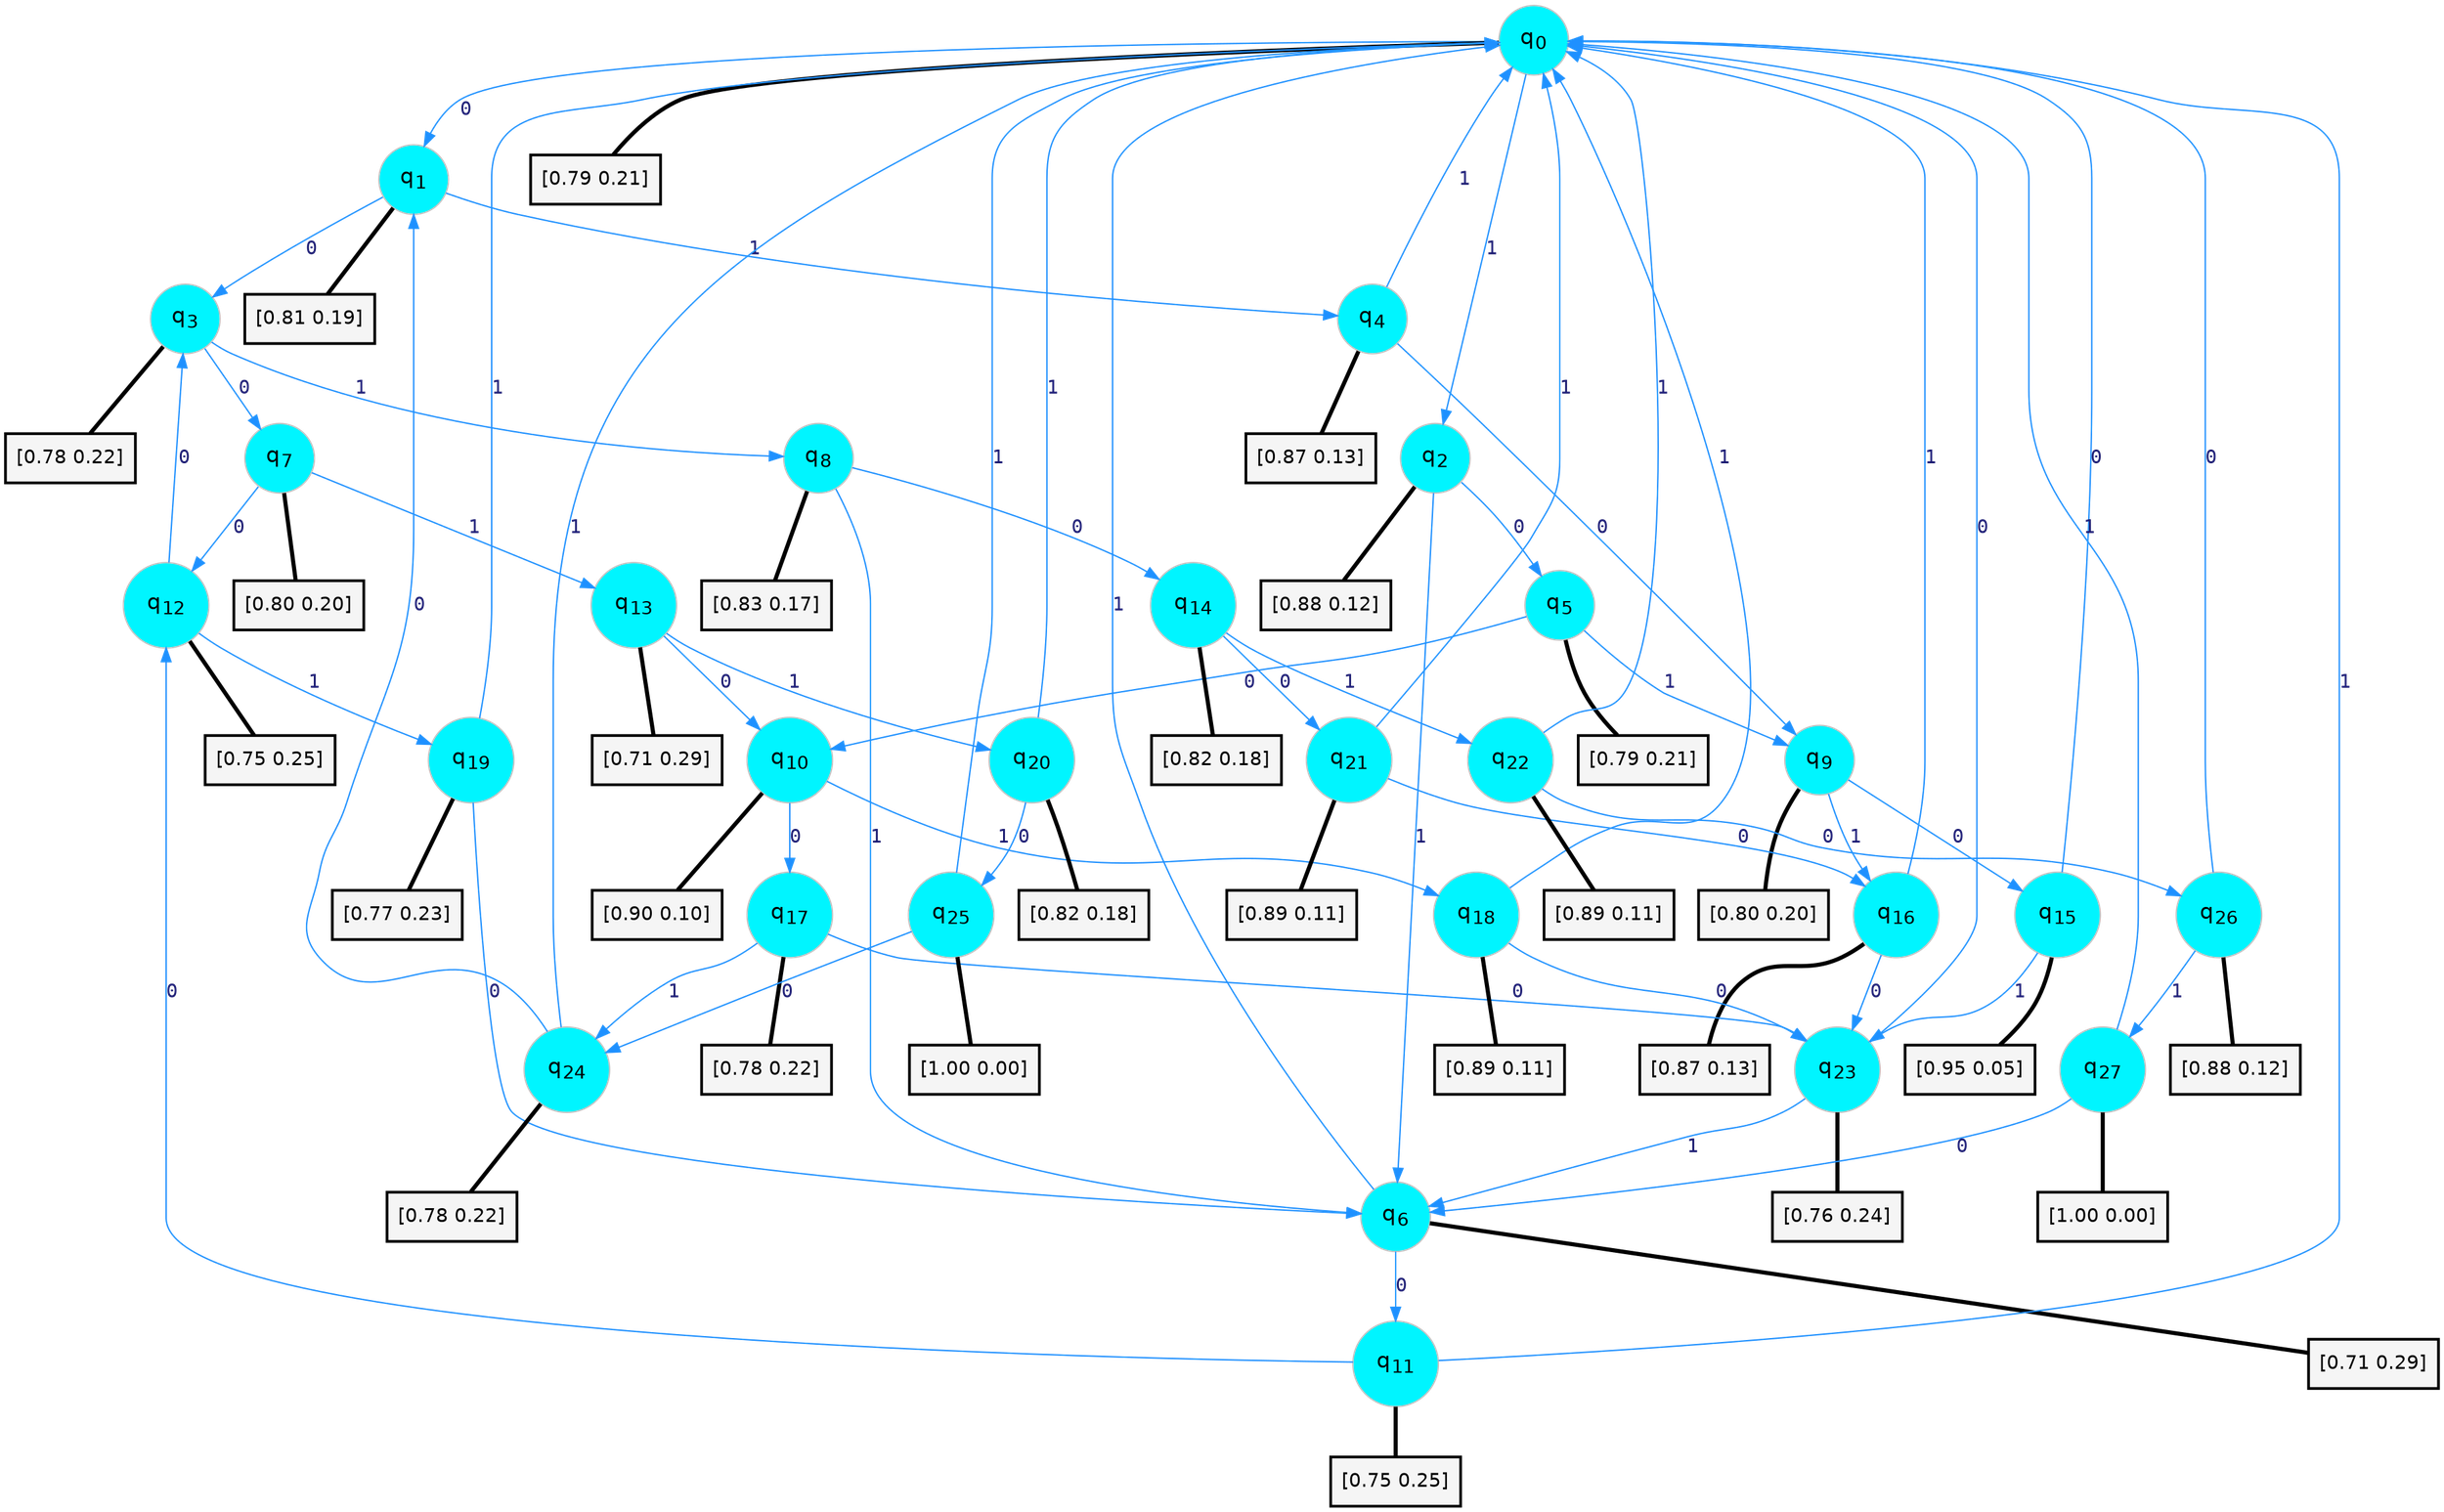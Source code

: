 digraph G {
graph [
bgcolor=transparent, dpi=300, rankdir=TD, size="40,25"];
node [
color=gray, fillcolor=turquoise1, fontcolor=black, fontname=Helvetica, fontsize=16, fontweight=bold, shape=circle, style=filled];
edge [
arrowsize=1, color=dodgerblue1, fontcolor=midnightblue, fontname=courier, fontweight=bold, penwidth=1, style=solid, weight=20];
0[label=<q<SUB>0</SUB>>];
1[label=<q<SUB>1</SUB>>];
2[label=<q<SUB>2</SUB>>];
3[label=<q<SUB>3</SUB>>];
4[label=<q<SUB>4</SUB>>];
5[label=<q<SUB>5</SUB>>];
6[label=<q<SUB>6</SUB>>];
7[label=<q<SUB>7</SUB>>];
8[label=<q<SUB>8</SUB>>];
9[label=<q<SUB>9</SUB>>];
10[label=<q<SUB>10</SUB>>];
11[label=<q<SUB>11</SUB>>];
12[label=<q<SUB>12</SUB>>];
13[label=<q<SUB>13</SUB>>];
14[label=<q<SUB>14</SUB>>];
15[label=<q<SUB>15</SUB>>];
16[label=<q<SUB>16</SUB>>];
17[label=<q<SUB>17</SUB>>];
18[label=<q<SUB>18</SUB>>];
19[label=<q<SUB>19</SUB>>];
20[label=<q<SUB>20</SUB>>];
21[label=<q<SUB>21</SUB>>];
22[label=<q<SUB>22</SUB>>];
23[label=<q<SUB>23</SUB>>];
24[label=<q<SUB>24</SUB>>];
25[label=<q<SUB>25</SUB>>];
26[label=<q<SUB>26</SUB>>];
27[label=<q<SUB>27</SUB>>];
28[label="[0.79 0.21]", shape=box,fontcolor=black, fontname=Helvetica, fontsize=14, penwidth=2, fillcolor=whitesmoke,color=black];
29[label="[0.81 0.19]", shape=box,fontcolor=black, fontname=Helvetica, fontsize=14, penwidth=2, fillcolor=whitesmoke,color=black];
30[label="[0.88 0.12]", shape=box,fontcolor=black, fontname=Helvetica, fontsize=14, penwidth=2, fillcolor=whitesmoke,color=black];
31[label="[0.78 0.22]", shape=box,fontcolor=black, fontname=Helvetica, fontsize=14, penwidth=2, fillcolor=whitesmoke,color=black];
32[label="[0.87 0.13]", shape=box,fontcolor=black, fontname=Helvetica, fontsize=14, penwidth=2, fillcolor=whitesmoke,color=black];
33[label="[0.79 0.21]", shape=box,fontcolor=black, fontname=Helvetica, fontsize=14, penwidth=2, fillcolor=whitesmoke,color=black];
34[label="[0.71 0.29]", shape=box,fontcolor=black, fontname=Helvetica, fontsize=14, penwidth=2, fillcolor=whitesmoke,color=black];
35[label="[0.80 0.20]", shape=box,fontcolor=black, fontname=Helvetica, fontsize=14, penwidth=2, fillcolor=whitesmoke,color=black];
36[label="[0.83 0.17]", shape=box,fontcolor=black, fontname=Helvetica, fontsize=14, penwidth=2, fillcolor=whitesmoke,color=black];
37[label="[0.80 0.20]", shape=box,fontcolor=black, fontname=Helvetica, fontsize=14, penwidth=2, fillcolor=whitesmoke,color=black];
38[label="[0.90 0.10]", shape=box,fontcolor=black, fontname=Helvetica, fontsize=14, penwidth=2, fillcolor=whitesmoke,color=black];
39[label="[0.75 0.25]", shape=box,fontcolor=black, fontname=Helvetica, fontsize=14, penwidth=2, fillcolor=whitesmoke,color=black];
40[label="[0.75 0.25]", shape=box,fontcolor=black, fontname=Helvetica, fontsize=14, penwidth=2, fillcolor=whitesmoke,color=black];
41[label="[0.71 0.29]", shape=box,fontcolor=black, fontname=Helvetica, fontsize=14, penwidth=2, fillcolor=whitesmoke,color=black];
42[label="[0.82 0.18]", shape=box,fontcolor=black, fontname=Helvetica, fontsize=14, penwidth=2, fillcolor=whitesmoke,color=black];
43[label="[0.95 0.05]", shape=box,fontcolor=black, fontname=Helvetica, fontsize=14, penwidth=2, fillcolor=whitesmoke,color=black];
44[label="[0.87 0.13]", shape=box,fontcolor=black, fontname=Helvetica, fontsize=14, penwidth=2, fillcolor=whitesmoke,color=black];
45[label="[0.78 0.22]", shape=box,fontcolor=black, fontname=Helvetica, fontsize=14, penwidth=2, fillcolor=whitesmoke,color=black];
46[label="[0.89 0.11]", shape=box,fontcolor=black, fontname=Helvetica, fontsize=14, penwidth=2, fillcolor=whitesmoke,color=black];
47[label="[0.77 0.23]", shape=box,fontcolor=black, fontname=Helvetica, fontsize=14, penwidth=2, fillcolor=whitesmoke,color=black];
48[label="[0.82 0.18]", shape=box,fontcolor=black, fontname=Helvetica, fontsize=14, penwidth=2, fillcolor=whitesmoke,color=black];
49[label="[0.89 0.11]", shape=box,fontcolor=black, fontname=Helvetica, fontsize=14, penwidth=2, fillcolor=whitesmoke,color=black];
50[label="[0.89 0.11]", shape=box,fontcolor=black, fontname=Helvetica, fontsize=14, penwidth=2, fillcolor=whitesmoke,color=black];
51[label="[0.76 0.24]", shape=box,fontcolor=black, fontname=Helvetica, fontsize=14, penwidth=2, fillcolor=whitesmoke,color=black];
52[label="[0.78 0.22]", shape=box,fontcolor=black, fontname=Helvetica, fontsize=14, penwidth=2, fillcolor=whitesmoke,color=black];
53[label="[1.00 0.00]", shape=box,fontcolor=black, fontname=Helvetica, fontsize=14, penwidth=2, fillcolor=whitesmoke,color=black];
54[label="[0.88 0.12]", shape=box,fontcolor=black, fontname=Helvetica, fontsize=14, penwidth=2, fillcolor=whitesmoke,color=black];
55[label="[1.00 0.00]", shape=box,fontcolor=black, fontname=Helvetica, fontsize=14, penwidth=2, fillcolor=whitesmoke,color=black];
0->1 [label=0];
0->2 [label=1];
0->28 [arrowhead=none, penwidth=3,color=black];
1->3 [label=0];
1->4 [label=1];
1->29 [arrowhead=none, penwidth=3,color=black];
2->5 [label=0];
2->6 [label=1];
2->30 [arrowhead=none, penwidth=3,color=black];
3->7 [label=0];
3->8 [label=1];
3->31 [arrowhead=none, penwidth=3,color=black];
4->9 [label=0];
4->0 [label=1];
4->32 [arrowhead=none, penwidth=3,color=black];
5->10 [label=0];
5->9 [label=1];
5->33 [arrowhead=none, penwidth=3,color=black];
6->11 [label=0];
6->0 [label=1];
6->34 [arrowhead=none, penwidth=3,color=black];
7->12 [label=0];
7->13 [label=1];
7->35 [arrowhead=none, penwidth=3,color=black];
8->14 [label=0];
8->6 [label=1];
8->36 [arrowhead=none, penwidth=3,color=black];
9->15 [label=0];
9->16 [label=1];
9->37 [arrowhead=none, penwidth=3,color=black];
10->17 [label=0];
10->18 [label=1];
10->38 [arrowhead=none, penwidth=3,color=black];
11->12 [label=0];
11->0 [label=1];
11->39 [arrowhead=none, penwidth=3,color=black];
12->3 [label=0];
12->19 [label=1];
12->40 [arrowhead=none, penwidth=3,color=black];
13->10 [label=0];
13->20 [label=1];
13->41 [arrowhead=none, penwidth=3,color=black];
14->21 [label=0];
14->22 [label=1];
14->42 [arrowhead=none, penwidth=3,color=black];
15->0 [label=0];
15->23 [label=1];
15->43 [arrowhead=none, penwidth=3,color=black];
16->23 [label=0];
16->0 [label=1];
16->44 [arrowhead=none, penwidth=3,color=black];
17->23 [label=0];
17->24 [label=1];
17->45 [arrowhead=none, penwidth=3,color=black];
18->23 [label=0];
18->0 [label=1];
18->46 [arrowhead=none, penwidth=3,color=black];
19->6 [label=0];
19->0 [label=1];
19->47 [arrowhead=none, penwidth=3,color=black];
20->25 [label=0];
20->0 [label=1];
20->48 [arrowhead=none, penwidth=3,color=black];
21->16 [label=0];
21->0 [label=1];
21->49 [arrowhead=none, penwidth=3,color=black];
22->26 [label=0];
22->0 [label=1];
22->50 [arrowhead=none, penwidth=3,color=black];
23->0 [label=0];
23->6 [label=1];
23->51 [arrowhead=none, penwidth=3,color=black];
24->1 [label=0];
24->0 [label=1];
24->52 [arrowhead=none, penwidth=3,color=black];
25->24 [label=0];
25->0 [label=1];
25->53 [arrowhead=none, penwidth=3,color=black];
26->0 [label=0];
26->27 [label=1];
26->54 [arrowhead=none, penwidth=3,color=black];
27->6 [label=0];
27->0 [label=1];
27->55 [arrowhead=none, penwidth=3,color=black];
}

